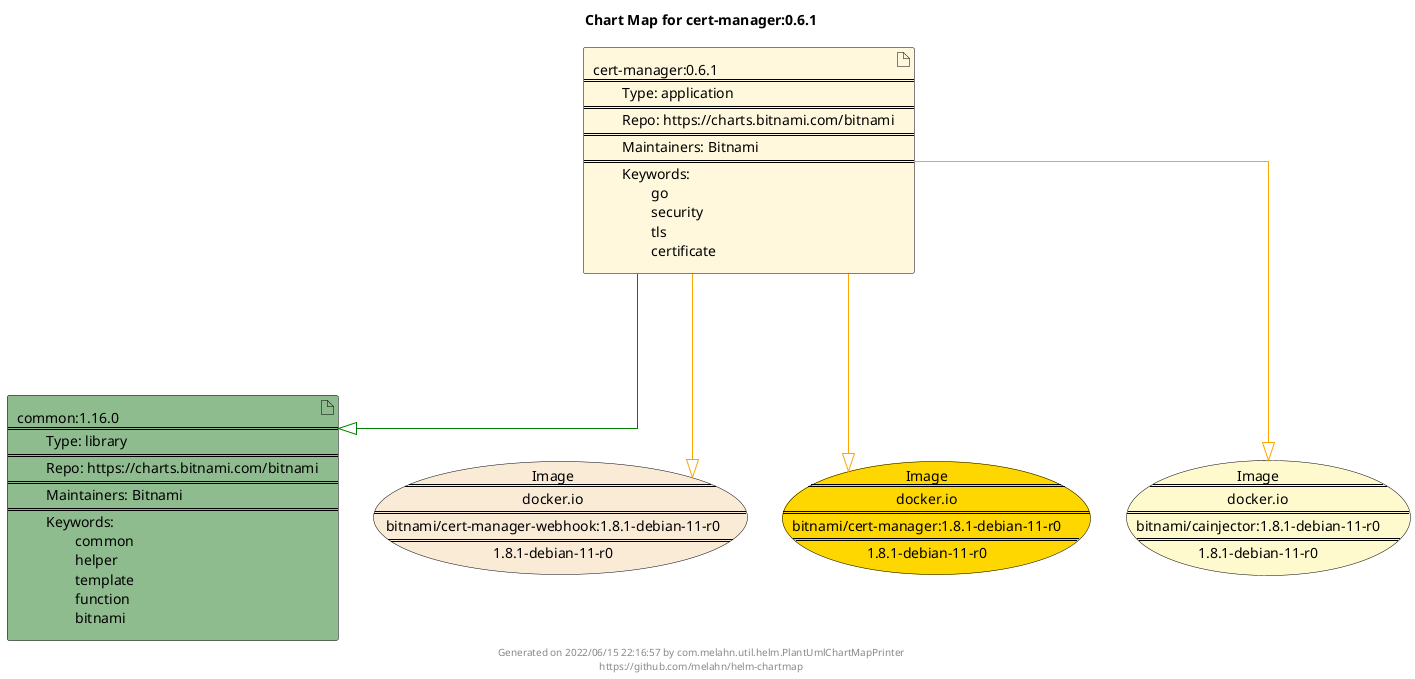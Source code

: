 @startuml
skinparam linetype ortho
skinparam backgroundColor white
skinparam usecaseBorderColor black
skinparam usecaseArrowColor LightSlateGray
skinparam artifactBorderColor black
skinparam artifactArrowColor LightSlateGray

title Chart Map for cert-manager:0.6.1

'There are 2 referenced Helm Charts
artifact "common:1.16.0\n====\n\tType: library\n====\n\tRepo: https://charts.bitnami.com/bitnami\n====\n\tMaintainers: Bitnami\n====\n\tKeywords: \n\t\tcommon\n\t\thelper\n\t\ttemplate\n\t\tfunction\n\t\tbitnami" as common_1_16_0 #DarkSeaGreen
artifact "cert-manager:0.6.1\n====\n\tType: application\n====\n\tRepo: https://charts.bitnami.com/bitnami\n====\n\tMaintainers: Bitnami\n====\n\tKeywords: \n\t\tgo\n\t\tsecurity\n\t\ttls\n\t\tcertificate" as cert_manager_0_6_1 #Cornsilk

'There are 3 referenced Docker Images
usecase "Image\n====\ndocker.io\n====\nbitnami/cert-manager-webhook:1.8.1-debian-11-r0\n====\n1.8.1-debian-11-r0" as docker_io_bitnami_cert_manager_webhook_1_8_1_debian_11_r0 #AntiqueWhite
usecase "Image\n====\ndocker.io\n====\nbitnami/cert-manager:1.8.1-debian-11-r0\n====\n1.8.1-debian-11-r0" as docker_io_bitnami_cert_manager_1_8_1_debian_11_r0 #Gold
usecase "Image\n====\ndocker.io\n====\nbitnami/cainjector:1.8.1-debian-11-r0\n====\n1.8.1-debian-11-r0" as docker_io_bitnami_cainjector_1_8_1_debian_11_r0 #LemonChiffon

'Chart Dependencies
cert_manager_0_6_1--[#green]-|>common_1_16_0
cert_manager_0_6_1--[#orange]-|>docker_io_bitnami_cainjector_1_8_1_debian_11_r0
cert_manager_0_6_1--[#orange]-|>docker_io_bitnami_cert_manager_1_8_1_debian_11_r0
cert_manager_0_6_1--[#orange]-|>docker_io_bitnami_cert_manager_webhook_1_8_1_debian_11_r0

center footer Generated on 2022/06/15 22:16:57 by com.melahn.util.helm.PlantUmlChartMapPrinter\nhttps://github.com/melahn/helm-chartmap
@enduml
